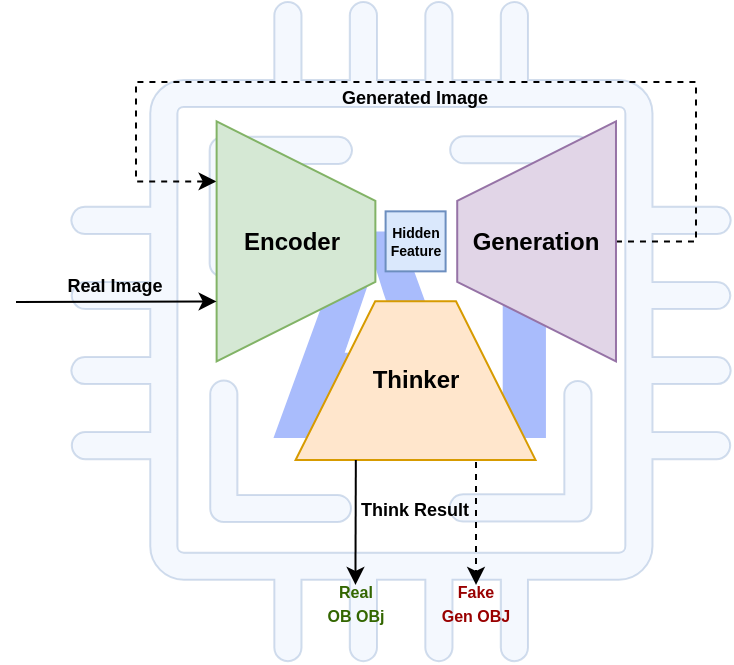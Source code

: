 <mxfile version="21.2.1" type="device">
  <diagram name="Page-1" id="yn-jal7HCOoHq--7eTg-">
    <mxGraphModel dx="683" dy="449" grid="1" gridSize="10" guides="1" tooltips="1" connect="1" arrows="1" fold="1" page="1" pageScale="1" pageWidth="850" pageHeight="1100" math="0" shadow="0">
      <root>
        <mxCell id="0" />
        <mxCell id="1" parent="0" />
        <mxCell id="AH9q68YLKDy2fnKQs4N4-1" value="" style="sketch=0;pointerEvents=1;shadow=0;dashed=0;html=1;strokeColor=#6c8ebf;fillColor=#dae8fc;aspect=fixed;labelPosition=center;verticalLabelPosition=bottom;verticalAlign=top;align=center;outlineConnect=0;shape=mxgraph.vvd.cpu;opacity=30;" vertex="1" parent="1">
          <mxGeometry x="47.5" width="330" height="330" as="geometry" />
        </mxCell>
        <mxCell id="AH9q68YLKDy2fnKQs4N4-2" value="&lt;font color=&quot;#a9bcfc&quot;&gt;AI&lt;/font&gt;" style="text;html=1;strokeColor=none;fillColor=none;align=center;verticalAlign=middle;whiteSpace=wrap;rounded=0;fontSize=150;fontStyle=1;" vertex="1" parent="1">
          <mxGeometry x="144.8" y="85" width="150" height="160" as="geometry" />
        </mxCell>
        <mxCell id="sO-QnGpawNS9wBwMaaU0-9" value="" style="shape=trapezoid;perimeter=trapezoidPerimeter;whiteSpace=wrap;html=1;fixedSize=1;rotation=-180;size=39.8;flipV=1;fillColor=#ffe6cc;strokeColor=#d79b00;" parent="1" vertex="1">
          <mxGeometry x="159.8" y="149.68" width="120" height="79.38" as="geometry" />
        </mxCell>
        <mxCell id="sO-QnGpawNS9wBwMaaU0-16" style="edgeStyle=orthogonalEdgeStyle;rounded=0;orthogonalLoop=1;jettySize=auto;html=1;entryX=0.25;entryY=1;entryDx=0;entryDy=0;dashed=1;" parent="1" source="sO-QnGpawNS9wBwMaaU0-8" target="sO-QnGpawNS9wBwMaaU0-1" edge="1">
          <mxGeometry relative="1" as="geometry">
            <Array as="points">
              <mxPoint x="360" y="120" />
              <mxPoint x="360" y="40" />
              <mxPoint x="80" y="40" />
              <mxPoint x="80" y="90" />
            </Array>
          </mxGeometry>
        </mxCell>
        <mxCell id="sO-QnGpawNS9wBwMaaU0-8" value="" style="shape=trapezoid;perimeter=trapezoidPerimeter;whiteSpace=wrap;html=1;fixedSize=1;rotation=90;size=39.8;flipV=1;fillColor=#e1d5e7;strokeColor=#9673a6;" parent="1" vertex="1">
          <mxGeometry x="220.3" y="80" width="120" height="79.38" as="geometry" />
        </mxCell>
        <mxCell id="sO-QnGpawNS9wBwMaaU0-1" value="" style="shape=trapezoid;perimeter=trapezoidPerimeter;whiteSpace=wrap;html=1;fixedSize=1;rotation=90;size=39.8;fillColor=#d5e8d4;strokeColor=#82b366;" parent="1" vertex="1">
          <mxGeometry x="100" y="80" width="120" height="79.38" as="geometry" />
        </mxCell>
        <mxCell id="sO-QnGpawNS9wBwMaaU0-2" value="&lt;b&gt;Encoder&lt;/b&gt;" style="text;html=1;align=center;verticalAlign=middle;whiteSpace=wrap;rounded=0;" parent="1" vertex="1">
          <mxGeometry x="123.3" y="104.68" width="70" height="30" as="geometry" />
        </mxCell>
        <mxCell id="sO-QnGpawNS9wBwMaaU0-4" value="&lt;b&gt;Generation&lt;/b&gt;" style="text;html=1;align=center;verticalAlign=middle;whiteSpace=wrap;rounded=0;" parent="1" vertex="1">
          <mxGeometry x="245.3" y="104.68" width="70" height="30" as="geometry" />
        </mxCell>
        <mxCell id="sO-QnGpawNS9wBwMaaU0-6" value="&lt;b&gt;Thinker&lt;/b&gt;" style="text;html=1;align=center;verticalAlign=middle;whiteSpace=wrap;rounded=0;" parent="1" vertex="1">
          <mxGeometry x="184.8" y="181.87" width="70" height="15" as="geometry" />
        </mxCell>
        <mxCell id="sO-QnGpawNS9wBwMaaU0-11" value="&lt;div style=&quot;font-size: 7px;&quot;&gt;&lt;font style=&quot;font-size: 7px;&quot;&gt;&lt;b&gt;Hidden&lt;/b&gt;&lt;/font&gt;&lt;/div&gt;&lt;font style=&quot;font-size: 7px;&quot;&gt;&lt;b&gt;Feature&lt;/b&gt;&lt;/font&gt;" style="rounded=0;whiteSpace=wrap;html=1;align=center;fontSize=7;fillColor=#dae8fc;strokeColor=#6c8ebf;" parent="1" vertex="1">
          <mxGeometry x="204.8" y="104.68" width="30" height="30" as="geometry" />
        </mxCell>
        <mxCell id="sO-QnGpawNS9wBwMaaU0-12" value="&lt;b style=&quot;font-size: 9px;&quot;&gt;Real Image&lt;/b&gt;" style="text;html=1;align=center;verticalAlign=middle;whiteSpace=wrap;rounded=0;fontSize=9;" parent="1" vertex="1">
          <mxGeometry x="39" y="133.68" width="61" height="16" as="geometry" />
        </mxCell>
        <mxCell id="sO-QnGpawNS9wBwMaaU0-13" value="" style="endArrow=classic;html=1;rounded=0;entryX=0.75;entryY=1;entryDx=0;entryDy=0;" parent="1" target="sO-QnGpawNS9wBwMaaU0-1" edge="1">
          <mxGeometry width="50" height="50" relative="1" as="geometry">
            <mxPoint x="20" y="150" as="sourcePoint" />
            <mxPoint x="100" y="230" as="targetPoint" />
          </mxGeometry>
        </mxCell>
        <mxCell id="sO-QnGpawNS9wBwMaaU0-14" value="&lt;b&gt;&lt;font style=&quot;font-size: 9px;&quot;&gt;Think Result&lt;/font&gt;&lt;/b&gt;" style="text;html=1;align=center;verticalAlign=middle;whiteSpace=wrap;rounded=0;fontSize=10;" parent="1" vertex="1">
          <mxGeometry x="187.2" y="246" width="65.2" height="14" as="geometry" />
        </mxCell>
        <mxCell id="sO-QnGpawNS9wBwMaaU0-15" value="" style="endArrow=classic;html=1;rounded=0;exitX=0.749;exitY=0.999;exitDx=0;exitDy=0;exitPerimeter=0;entryX=0.499;entryY=0.072;entryDx=0;entryDy=0;entryPerimeter=0;" parent="1" target="sO-QnGpawNS9wBwMaaU0-20" edge="1">
          <mxGeometry width="50" height="50" relative="1" as="geometry">
            <mxPoint x="189.92" y="228.981" as="sourcePoint" />
            <mxPoint x="189.35" y="290" as="targetPoint" />
          </mxGeometry>
        </mxCell>
        <mxCell id="sO-QnGpawNS9wBwMaaU0-17" value="" style="endArrow=classic;html=1;rounded=0;dashed=1;entryX=0.5;entryY=0.072;entryDx=0;entryDy=0;entryPerimeter=0;" parent="1" target="sO-QnGpawNS9wBwMaaU0-21" edge="1">
          <mxGeometry width="50" height="50" relative="1" as="geometry">
            <mxPoint x="250" y="230" as="sourcePoint" />
            <mxPoint x="250" y="290" as="targetPoint" />
          </mxGeometry>
        </mxCell>
        <mxCell id="sO-QnGpawNS9wBwMaaU0-19" value="&lt;b style=&quot;font-size: 9px;&quot;&gt;Generated Image&lt;/b&gt;" style="text;html=1;align=center;verticalAlign=middle;whiteSpace=wrap;rounded=0;fontSize=9;" parent="1" vertex="1">
          <mxGeometry x="174.45" y="40" width="90.7" height="16" as="geometry" />
        </mxCell>
        <mxCell id="sO-QnGpawNS9wBwMaaU0-20" value="&lt;font color=&quot;#336600&quot; style=&quot;font-size: 8px;&quot;&gt;&lt;b style=&quot;&quot;&gt;Real&lt;/b&gt;&lt;/font&gt;&lt;div&gt;&lt;font color=&quot;#336600&quot; style=&quot;font-size: 8px;&quot;&gt;&lt;b style=&quot;&quot;&gt;OB OBj&lt;/b&gt;&lt;/font&gt;&lt;/div&gt;" style="text;html=1;align=center;verticalAlign=middle;whiteSpace=wrap;rounded=0;fontSize=10;" parent="1" vertex="1">
          <mxGeometry x="173.7" y="290" width="32.1" height="20" as="geometry" />
        </mxCell>
        <mxCell id="sO-QnGpawNS9wBwMaaU0-21" value="&lt;font color=&quot;#990000&quot; style=&quot;font-size: 8px;&quot;&gt;&lt;b style=&quot;&quot;&gt;Fake&lt;/b&gt;&lt;/font&gt;&lt;div&gt;&lt;font color=&quot;#990000&quot; style=&quot;font-size: 8px;&quot;&gt;&lt;b style=&quot;&quot;&gt;Gen OBJ&lt;/b&gt;&lt;/font&gt;&lt;/div&gt;" style="text;html=1;align=center;verticalAlign=middle;whiteSpace=wrap;rounded=0;fontSize=10;" parent="1" vertex="1">
          <mxGeometry x="229" y="290" width="42" height="20" as="geometry" />
        </mxCell>
      </root>
    </mxGraphModel>
  </diagram>
</mxfile>
